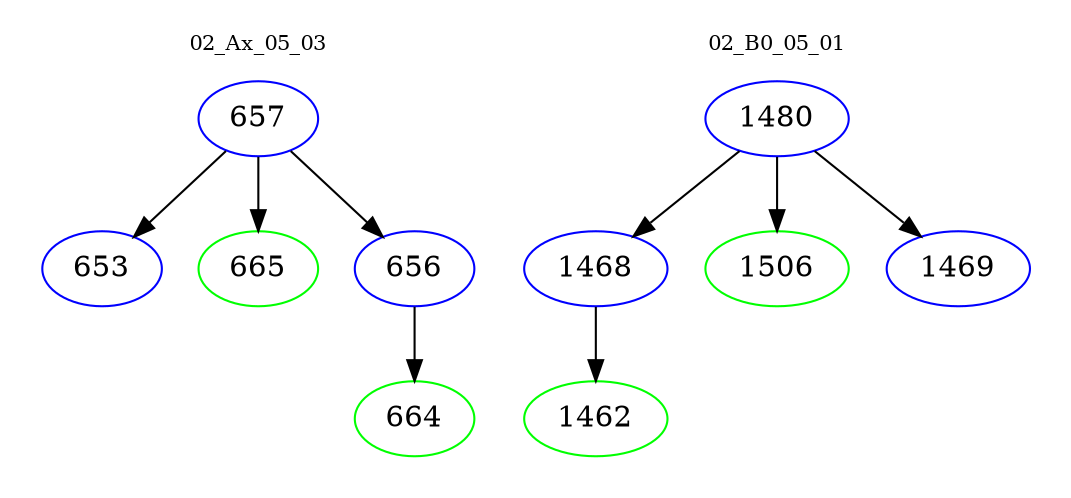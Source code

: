 digraph{
subgraph cluster_0 {
color = white
label = "02_Ax_05_03";
fontsize=10;
T0_657 [label="657", color="blue"]
T0_657 -> T0_653 [color="black"]
T0_653 [label="653", color="blue"]
T0_657 -> T0_665 [color="black"]
T0_665 [label="665", color="green"]
T0_657 -> T0_656 [color="black"]
T0_656 [label="656", color="blue"]
T0_656 -> T0_664 [color="black"]
T0_664 [label="664", color="green"]
}
subgraph cluster_1 {
color = white
label = "02_B0_05_01";
fontsize=10;
T1_1480 [label="1480", color="blue"]
T1_1480 -> T1_1468 [color="black"]
T1_1468 [label="1468", color="blue"]
T1_1468 -> T1_1462 [color="black"]
T1_1462 [label="1462", color="green"]
T1_1480 -> T1_1506 [color="black"]
T1_1506 [label="1506", color="green"]
T1_1480 -> T1_1469 [color="black"]
T1_1469 [label="1469", color="blue"]
}
}
